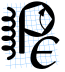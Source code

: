 <?xml version="1.0"?>
<!DOCTYPE ipe SYSTEM "ipe.dtd">
<ipe version="70216" creator="Ipe 7.2.17">
<info created="D:20180911150334" modified="D:20200512210910"/>
<preamble>\usepackage{mathpazo}</preamble>
<ipestyle name="ipe_logo">
<symbol name="arrow/arc(spx)">
<path stroke="sym-stroke" fill="sym-stroke" pen="sym-pen">
0 0 m
-1 0.333 l
-1 -0.333 l
h
</path>
</symbol>
<pen name="heavier" value="0.8"/>
<pen name="fat" value="1.2"/>
<arrowsize name="tiny" value="3"/>
<layout paper="28.7 28.7" origin="0 0" frame="28.7 28.7" crop="no"/>
</ipestyle>
<page>
<layer name="beta"/>
<layer name="gamma"/>
<layer name="delta"/>
<view layers="beta gamma delta" active="beta"/>
<path layer="gamma" matrix="0.0485063 0 0 0.0485063 0.10831 -6.15811" fill="white">
95.0303 651.987 m
116.893 167.2 l
518.981 200.47 l
437.233 673.849 l
h
</path>
<group layer="beta" matrix="0.0485063 0 0 0.0485063 0.10831 -6.15811">
<path stroke="0.251 0.627 1" pen="0.08">
126.855 654.98 m
154.105 170.279 l
</path>
<path stroke="0.251 0.627 1" pen="0.08">
158.811 656.061 m
192.435 173.45 l
</path>
<path stroke="0.251 0.627 1" pen="0.08">
192.196 658.194 m
231.086 176.649 l
</path>
<path stroke="0.251 0.627 1" pen="0.08">
224.244 660.242 m
269.937 179.863 l
</path>
<path stroke="0.251 0.627 1" pen="0.08">
256.798 662.322 m
307.478 182.969 l
</path>
<path stroke="0.251 0.627 1" pen="0.08">
288.876 664.371 m
347.157 186.253 l
</path>
<path stroke="0.251 0.627 1" pen="0.08">
321.491 666.455 m
384.701 189.359 l
</path>
<path stroke="0.251 0.627 1" pen="0.08">
353.478 668.498 m
422.52 192.488 l
</path>
<path stroke="0.251 0.627 1" pen="0.08">
385.465 670.542 m
460.932 195.667 l
</path>
<path stroke="0.251 0.627 1" pen="0.08">
417.989 672.62 m
498.08 198.74 l
</path>
<path stroke="0.251 0.627 1" pen="0.08">
115.629 195.243 m
514.401 226.988 l
</path>
<path stroke="0.251 0.627 1" pen="0.08">
113.644 239.259 m
506.96 270.078 l
</path>
<path stroke="0.251 0.627 1" pen="0.08">
111.686 282.668 m
499.84 311.308 l
</path>
<path stroke="0.251 0.627 1" pen="0.08">
109.742 325.773 m
492.8 352.077 l
</path>
<path stroke="0.251 0.627 1" pen="0.08">
107.99 364.631 m
485.865 392.235 l
</path>
<path stroke="0.251 0.627 1" pen="0.08">
106.211 404.07 m
479.151 431.114 l
</path>
<path stroke="0.251 0.627 1" pen="0.08">
104.427 443.62 m
472.691 468.52 l
</path>
<path stroke="0.251 0.627 1" pen="0.08">
102.799 479.72 m
466.392 504.999 l
</path>
<path stroke="0.251 0.627 1" pen="0.08">
101.113 517.104 m
460.241 540.612 l
</path>
<path stroke="0.251 0.627 1" pen="0.08">
99.5389 552.013 m
454.335 574.816 l
</path>
<path stroke="0.251 0.627 1" pen="0.08">
97.9735 586.725 m
448.563 608.239 l
</path>
<path stroke="0.251 0.627 1" pen="0.08">
96.447 620.573 m
442.709 642.139 l
</path>
</group>
<path layer="delta" matrix="0.999997 0 0 1.19988 -247.204 -589.296" stroke="black" pen="fat" cap="1">
254 511.001 m
254.209 510.953
254.419 510.889
254.618 510.81 c
254.817 510.731
255.006 510.638
255.176 510.532 c
255.345 510.426
255.495 510.308
255.618 510.18 c
255.741 510.053
255.838 509.916
255.902 509.775 c
255.967 509.634
256 509.488
256 509.342 c
256 509.196
255.967 509.05
255.902 508.908 c
255.838 508.767
255.741 508.631
255.618 508.503 c
255.495 508.376
255.345 508.257
255.176 508.152 c
255.006 508.046
254.817 507.952
254.618 507.874 c
254.419 507.795
254.209 507.731
254 507.682 c
253.791 507.633
253.581 507.6
253.382 507.581 c
253.183 507.563
252.994 507.559
252.824 507.567 c
252.655 507.576
252.505 507.597
252.382 507.627 c
252.259 507.657
252.162 507.696
252.098 507.74 c
252.033 507.784
252 507.833
252 507.882 c
252 507.93
252.033 507.979
252.098 508.023 c
252.162 508.067
252.259 508.106
252.382 508.136 c
252.505 508.166
252.655 508.187
252.824 508.195 c
252.994 508.204
253.183 508.2
253.382 508.181 c
253.581 508.163
253.791 508.13
254 508.081 c
254.209 508.032
254.419 507.968
254.618 507.889 c
254.817 507.811
255.006 507.717
255.176 507.611 c
255.345 507.506
255.495 507.387
255.618 507.26 c
255.741 507.132
255.838 506.996
255.902 506.855 c
255.967 506.713
256 506.567
256 506.421 c
256 506.275
255.967 506.129
255.902 505.988 c
255.838 505.847
255.741 505.71
255.618 505.583 c
255.495 505.455
255.345 505.337
255.176 505.231 c
255.006 505.125
254.817 505.032
254.618 504.953 c
254.419 504.874
254.209 504.81
254 504.761 c
253.791 504.713
253.581 504.68
253.382 504.661 c
253.183 504.642
252.994 504.638
252.824 504.647 c
252.655 504.656
252.505 504.677
252.382 504.707 c
252.259 504.737
252.162 504.776
252.098 504.82 c
252.033 504.864
252 504.912
252 504.961 c
252 505.01
252.033 505.058
252.098 505.102 c
252.162 505.146
252.259 505.185
252.382 505.215 c
252.505 505.245
252.655 505.266
252.824 505.275 c
252.994 505.284
253.183 505.28
253.382 505.261 c
253.581 505.242
253.791 505.209
254 505.161 c
254.209 505.112
254.419 505.048
254.618 504.969 c
254.817 504.89
255.006 504.797
255.176 504.691 c
255.345 504.585
255.495 504.467
255.618 504.339 c
255.741 504.212
255.838 504.075
255.902 503.934 c
255.967 503.793
256 503.647
256 503.501 c
256 503.355
255.967 503.209
255.902 503.067 c
255.838 502.926
255.741 502.79
255.618 502.662 c
255.495 502.535
255.345 502.416
255.176 502.311 c
255.006 502.205
254.817 502.111
254.618 502.033 c
254.419 501.954
254.209 501.89
254 501.841 c
253.791 501.792
253.581 501.759
253.382 501.741 c
253.183 501.722
252.994 501.718
252.824 501.726 c
252.655 501.735
252.505 501.756
252.382 501.786 c
252.259 501.816
252.162 501.855
252.098 501.899 c
252.033 501.943
252 501.992
252 502.04 c
252 502.089
252.033 502.138
252.098 502.182 c
252.162 502.226
252.259 502.265
252.382 502.295 c
252.505 502.325
252.655 502.346
252.824 502.355 c
252.994 502.363
253.183 502.359
253.382 502.341 c
253.581 502.322
253.791 502.289
254 502.24 c
254.209 502.191
254.419 502.127
254.618 502.048 c
254.817 501.97
255.006 501.876
255.176 501.77 c
255.345 501.665
255.495 501.546
255.618 501.419 c
255.741 501.291
255.838 501.155
255.902 501.014 c
255.967 500.872
256 500.726
256 500.58 c
256 500.434
255.967 500.288
255.902 500.147 c
255.838 500.006
255.741 499.869
255.618 499.742 c
255.495 499.614
255.345 499.496
255.176 499.39 c
255.006 499.284
254.817 499.191
254.618 499.112 c
254.419 499.033
254.209 498.969
254 498.921 c
253.791 498.872
253.581 498.839
253.382 498.82 c
253.183 498.801
252.994 498.797
252.824 498.806 c
252.655 498.815
252.505 498.836
252.382 498.866 c
252.259 498.896
252.162 498.935
252.098 498.979 c
252.033 499.023
252 499.071
252 499.12 c
252 499.169
252.033 499.217
252.098 499.261 c
252.162 499.305
252.259 499.344
252.382 499.374 c
252.505 499.404
252.655 499.425
252.824 499.434 c
252.994 499.443
253.183 499.439
253.382 499.42 c
253.581 499.401
253.791 499.368
254 499.319 c
254.209 499.271
254.419 499.207
254.618 499.128 c
254.817 499.049
255.006 498.956
255.176 498.85 c
255.345 498.744
255.495 498.626
255.618 498.498 c
255.741 498.371
255.838 498.234
255.902 498.093 c
255.967 497.952
256 497.806
256 497.66 c
256 497.514
255.967 497.368
255.902 497.226 c
255.838 497.085
255.741 496.949
255.618 496.821 c
255.495 496.694
255.345 496.576
255.176 496.47 c
255.006 496.364
254.816 496.27
254.618 496.192 c
254.42 496.113
254.214 496.049
254 496 c
</path>
<group matrix="1 0 0 1 -247.002 -488.015">
<path stroke="black" arrow="arc/tiny">
267.13 504.049 m
4.88341 0 0 -4.88341 270 508 267.13 511.951 a
</path>
<path stroke="black" fill="black" pen="heavier" join="2">
6 0 0 6 264 508 e
270 508 m
265.854 513.706 l
259.146 511.527 l
259.146 504.473 l
265.854 502.294 l
h
</path>
<path stroke="black" fill="black" pen="heavier">
258 507.99 m
258 496 l
259.146 496 l
259.146 511.527 l
h
</path>
</group>
<text matrix="1 0 0 1 -257.974 -493.642" pos="272 496" stroke="black" type="label" width="11.74" height="11.568" depth="0.22" valign="baseline" size="24" style="math">\epsilon</text>
</page>
</ipe>
